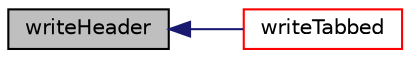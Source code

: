 digraph "writeHeader"
{
  bgcolor="transparent";
  edge [fontname="Helvetica",fontsize="10",labelfontname="Helvetica",labelfontsize="10"];
  node [fontname="Helvetica",fontsize="10",shape=record];
  rankdir="LR";
  Node183 [label="writeHeader",height=0.2,width=0.4,color="black", fillcolor="grey75", style="filled", fontcolor="black"];
  Node183 -> Node184 [dir="back",color="midnightblue",fontsize="10",style="solid",fontname="Helvetica"];
  Node184 [label="writeTabbed",height=0.2,width=0.4,color="red",URL="$a27245.html#a2e6c1a957c47ad0b5b36a79a3a4e7d39",tooltip="Write a tabbed string to stream. "];
}
